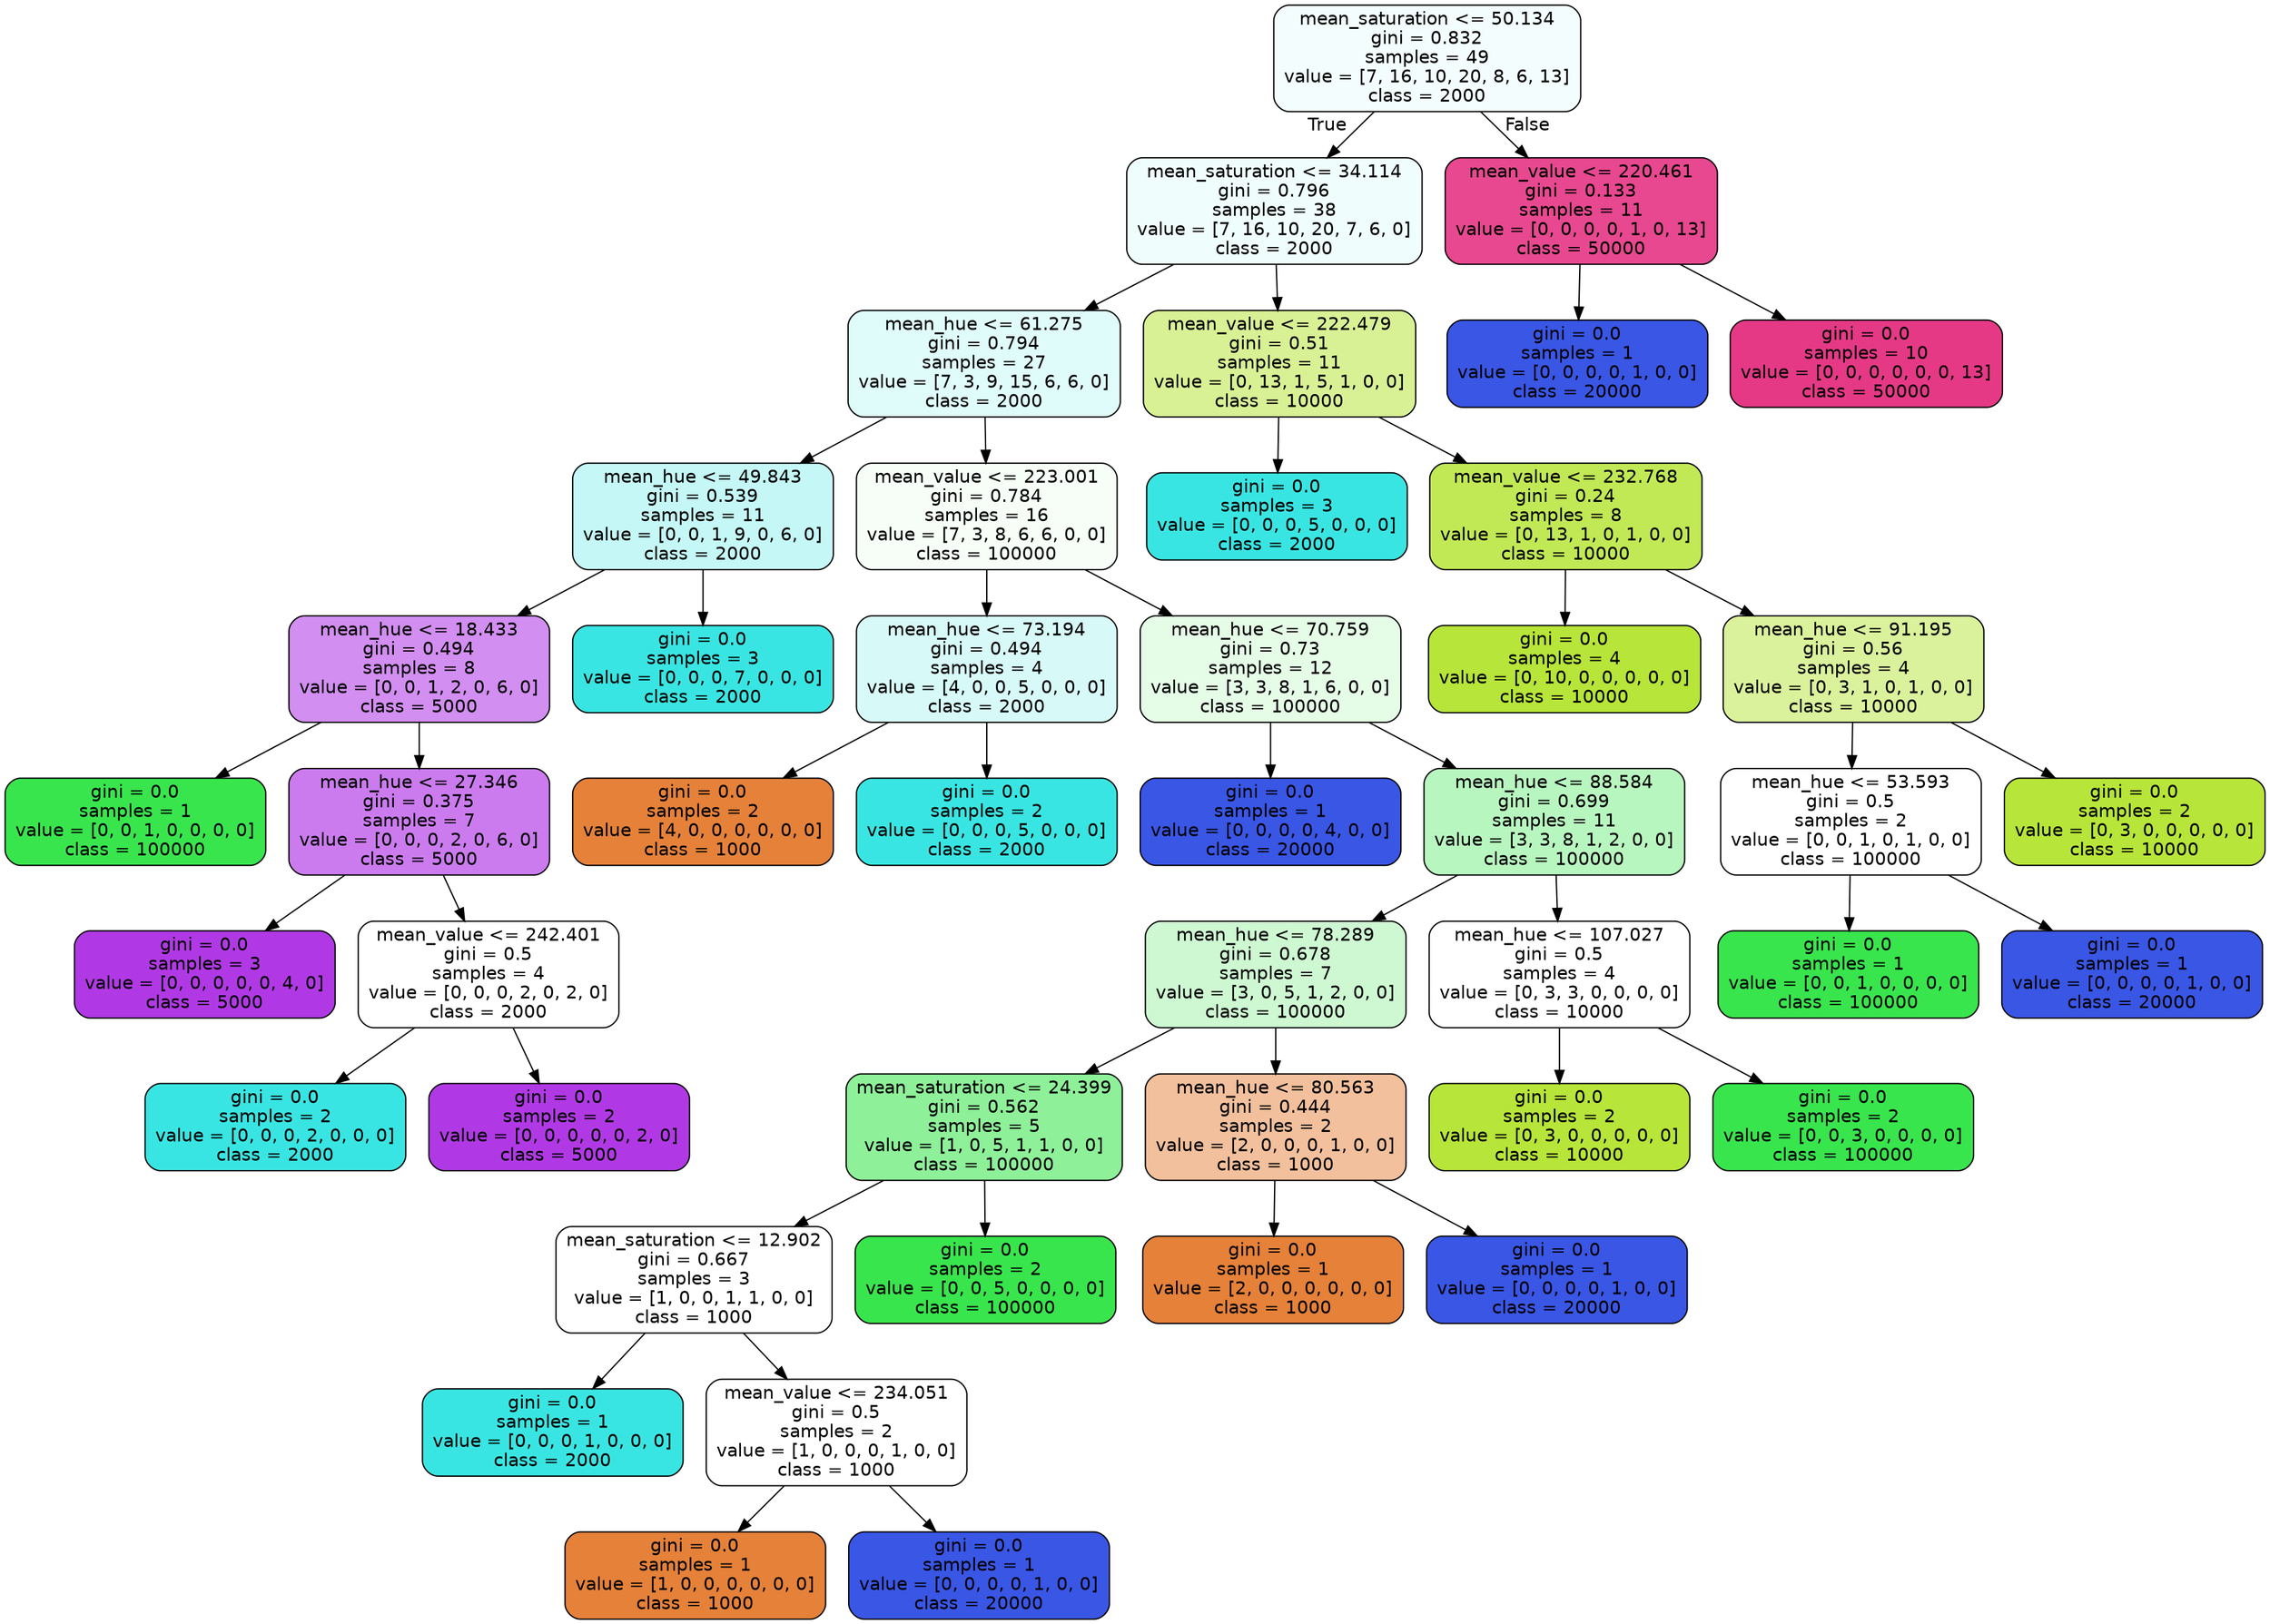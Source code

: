 digraph Tree {
node [shape=box, style="filled, rounded", color="black", fontname="helvetica"] ;
edge [fontname="helvetica"] ;
0 [label="mean_saturation <= 50.134\ngini = 0.832\nsamples = 49\nvalue = [7, 16, 10, 20, 8, 6, 13]\nclass = 2000", fillcolor="#f3fdfd"] ;
1 [label="mean_saturation <= 34.114\ngini = 0.796\nsamples = 38\nvalue = [7, 16, 10, 20, 7, 6, 0]\nclass = 2000", fillcolor="#effdfd"] ;
0 -> 1 [labeldistance=2.5, labelangle=45, headlabel="True"] ;
2 [label="mean_hue <= 61.275\ngini = 0.794\nsamples = 27\nvalue = [7, 3, 9, 15, 6, 6, 0]\nclass = 2000", fillcolor="#dffbfa"] ;
1 -> 2 ;
3 [label="mean_hue <= 49.843\ngini = 0.539\nsamples = 11\nvalue = [0, 0, 1, 9, 0, 6, 0]\nclass = 2000", fillcolor="#c4f7f6"] ;
2 -> 3 ;
4 [label="mean_hue <= 18.433\ngini = 0.494\nsamples = 8\nvalue = [0, 0, 1, 2, 0, 6, 0]\nclass = 5000", fillcolor="#d28ef0"] ;
3 -> 4 ;
5 [label="gini = 0.0\nsamples = 1\nvalue = [0, 0, 1, 0, 0, 0, 0]\nclass = 100000", fillcolor="#39e54d"] ;
4 -> 5 ;
6 [label="mean_hue <= 27.346\ngini = 0.375\nsamples = 7\nvalue = [0, 0, 0, 2, 0, 6, 0]\nclass = 5000", fillcolor="#cb7bee"] ;
4 -> 6 ;
7 [label="gini = 0.0\nsamples = 3\nvalue = [0, 0, 0, 0, 0, 4, 0]\nclass = 5000", fillcolor="#b139e5"] ;
6 -> 7 ;
8 [label="mean_value <= 242.401\ngini = 0.5\nsamples = 4\nvalue = [0, 0, 0, 2, 0, 2, 0]\nclass = 2000", fillcolor="#ffffff"] ;
6 -> 8 ;
9 [label="gini = 0.0\nsamples = 2\nvalue = [0, 0, 0, 2, 0, 0, 0]\nclass = 2000", fillcolor="#39e5e2"] ;
8 -> 9 ;
10 [label="gini = 0.0\nsamples = 2\nvalue = [0, 0, 0, 0, 0, 2, 0]\nclass = 5000", fillcolor="#b139e5"] ;
8 -> 10 ;
11 [label="gini = 0.0\nsamples = 3\nvalue = [0, 0, 0, 7, 0, 0, 0]\nclass = 2000", fillcolor="#39e5e2"] ;
3 -> 11 ;
12 [label="mean_value <= 223.001\ngini = 0.784\nsamples = 16\nvalue = [7, 3, 8, 6, 6, 0, 0]\nclass = 100000", fillcolor="#f6fef7"] ;
2 -> 12 ;
13 [label="mean_hue <= 73.194\ngini = 0.494\nsamples = 4\nvalue = [4, 0, 0, 5, 0, 0, 0]\nclass = 2000", fillcolor="#d7faf9"] ;
12 -> 13 ;
14 [label="gini = 0.0\nsamples = 2\nvalue = [4, 0, 0, 0, 0, 0, 0]\nclass = 1000", fillcolor="#e58139"] ;
13 -> 14 ;
15 [label="gini = 0.0\nsamples = 2\nvalue = [0, 0, 0, 5, 0, 0, 0]\nclass = 2000", fillcolor="#39e5e2"] ;
13 -> 15 ;
16 [label="mean_hue <= 70.759\ngini = 0.73\nsamples = 12\nvalue = [3, 3, 8, 1, 6, 0, 0]\nclass = 100000", fillcolor="#e5fce7"] ;
12 -> 16 ;
17 [label="gini = 0.0\nsamples = 1\nvalue = [0, 0, 0, 0, 4, 0, 0]\nclass = 20000", fillcolor="#3956e5"] ;
16 -> 17 ;
18 [label="mean_hue <= 88.584\ngini = 0.699\nsamples = 11\nvalue = [3, 3, 8, 1, 2, 0, 0]\nclass = 100000", fillcolor="#b8f6bf"] ;
16 -> 18 ;
19 [label="mean_hue <= 78.289\ngini = 0.678\nsamples = 7\nvalue = [3, 0, 5, 1, 2, 0, 0]\nclass = 100000", fillcolor="#cef8d2"] ;
18 -> 19 ;
20 [label="mean_saturation <= 24.399\ngini = 0.562\nsamples = 5\nvalue = [1, 0, 5, 1, 1, 0, 0]\nclass = 100000", fillcolor="#8ef099"] ;
19 -> 20 ;
21 [label="mean_saturation <= 12.902\ngini = 0.667\nsamples = 3\nvalue = [1, 0, 0, 1, 1, 0, 0]\nclass = 1000", fillcolor="#ffffff"] ;
20 -> 21 ;
22 [label="gini = 0.0\nsamples = 1\nvalue = [0, 0, 0, 1, 0, 0, 0]\nclass = 2000", fillcolor="#39e5e2"] ;
21 -> 22 ;
23 [label="mean_value <= 234.051\ngini = 0.5\nsamples = 2\nvalue = [1, 0, 0, 0, 1, 0, 0]\nclass = 1000", fillcolor="#ffffff"] ;
21 -> 23 ;
24 [label="gini = 0.0\nsamples = 1\nvalue = [1, 0, 0, 0, 0, 0, 0]\nclass = 1000", fillcolor="#e58139"] ;
23 -> 24 ;
25 [label="gini = 0.0\nsamples = 1\nvalue = [0, 0, 0, 0, 1, 0, 0]\nclass = 20000", fillcolor="#3956e5"] ;
23 -> 25 ;
26 [label="gini = 0.0\nsamples = 2\nvalue = [0, 0, 5, 0, 0, 0, 0]\nclass = 100000", fillcolor="#39e54d"] ;
20 -> 26 ;
27 [label="mean_hue <= 80.563\ngini = 0.444\nsamples = 2\nvalue = [2, 0, 0, 0, 1, 0, 0]\nclass = 1000", fillcolor="#f2c09c"] ;
19 -> 27 ;
28 [label="gini = 0.0\nsamples = 1\nvalue = [2, 0, 0, 0, 0, 0, 0]\nclass = 1000", fillcolor="#e58139"] ;
27 -> 28 ;
29 [label="gini = 0.0\nsamples = 1\nvalue = [0, 0, 0, 0, 1, 0, 0]\nclass = 20000", fillcolor="#3956e5"] ;
27 -> 29 ;
30 [label="mean_hue <= 107.027\ngini = 0.5\nsamples = 4\nvalue = [0, 3, 3, 0, 0, 0, 0]\nclass = 10000", fillcolor="#ffffff"] ;
18 -> 30 ;
31 [label="gini = 0.0\nsamples = 2\nvalue = [0, 3, 0, 0, 0, 0, 0]\nclass = 10000", fillcolor="#b7e539"] ;
30 -> 31 ;
32 [label="gini = 0.0\nsamples = 2\nvalue = [0, 0, 3, 0, 0, 0, 0]\nclass = 100000", fillcolor="#39e54d"] ;
30 -> 32 ;
33 [label="mean_value <= 222.479\ngini = 0.51\nsamples = 11\nvalue = [0, 13, 1, 5, 1, 0, 0]\nclass = 10000", fillcolor="#d9f195"] ;
1 -> 33 ;
34 [label="gini = 0.0\nsamples = 3\nvalue = [0, 0, 0, 5, 0, 0, 0]\nclass = 2000", fillcolor="#39e5e2"] ;
33 -> 34 ;
35 [label="mean_value <= 232.768\ngini = 0.24\nsamples = 8\nvalue = [0, 13, 1, 0, 1, 0, 0]\nclass = 10000", fillcolor="#c1e955"] ;
33 -> 35 ;
36 [label="gini = 0.0\nsamples = 4\nvalue = [0, 10, 0, 0, 0, 0, 0]\nclass = 10000", fillcolor="#b7e539"] ;
35 -> 36 ;
37 [label="mean_hue <= 91.195\ngini = 0.56\nsamples = 4\nvalue = [0, 3, 1, 0, 1, 0, 0]\nclass = 10000", fillcolor="#dbf29c"] ;
35 -> 37 ;
38 [label="mean_hue <= 53.593\ngini = 0.5\nsamples = 2\nvalue = [0, 0, 1, 0, 1, 0, 0]\nclass = 100000", fillcolor="#ffffff"] ;
37 -> 38 ;
39 [label="gini = 0.0\nsamples = 1\nvalue = [0, 0, 1, 0, 0, 0, 0]\nclass = 100000", fillcolor="#39e54d"] ;
38 -> 39 ;
40 [label="gini = 0.0\nsamples = 1\nvalue = [0, 0, 0, 0, 1, 0, 0]\nclass = 20000", fillcolor="#3956e5"] ;
38 -> 40 ;
41 [label="gini = 0.0\nsamples = 2\nvalue = [0, 3, 0, 0, 0, 0, 0]\nclass = 10000", fillcolor="#b7e539"] ;
37 -> 41 ;
42 [label="mean_value <= 220.461\ngini = 0.133\nsamples = 11\nvalue = [0, 0, 0, 0, 1, 0, 13]\nclass = 50000", fillcolor="#e7488f"] ;
0 -> 42 [labeldistance=2.5, labelangle=-45, headlabel="False"] ;
43 [label="gini = 0.0\nsamples = 1\nvalue = [0, 0, 0, 0, 1, 0, 0]\nclass = 20000", fillcolor="#3956e5"] ;
42 -> 43 ;
44 [label="gini = 0.0\nsamples = 10\nvalue = [0, 0, 0, 0, 0, 0, 13]\nclass = 50000", fillcolor="#e53986"] ;
42 -> 44 ;
}